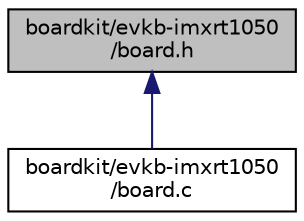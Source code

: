 digraph "boardkit/evkb-imxrt1050/board.h"
{
  edge [fontname="Helvetica",fontsize="10",labelfontname="Helvetica",labelfontsize="10"];
  node [fontname="Helvetica",fontsize="10",shape=record];
  Node4 [label="boardkit/evkb-imxrt1050\l/board.h",height=0.2,width=0.4,color="black", fillcolor="grey75", style="filled", fontcolor="black"];
  Node4 -> Node5 [dir="back",color="midnightblue",fontsize="10",style="solid",fontname="Helvetica"];
  Node5 [label="boardkit/evkb-imxrt1050\l/board.c",height=0.2,width=0.4,color="black", fillcolor="white", style="filled",URL="$evkb-imxrt1050_2board_8c.html"];
}
